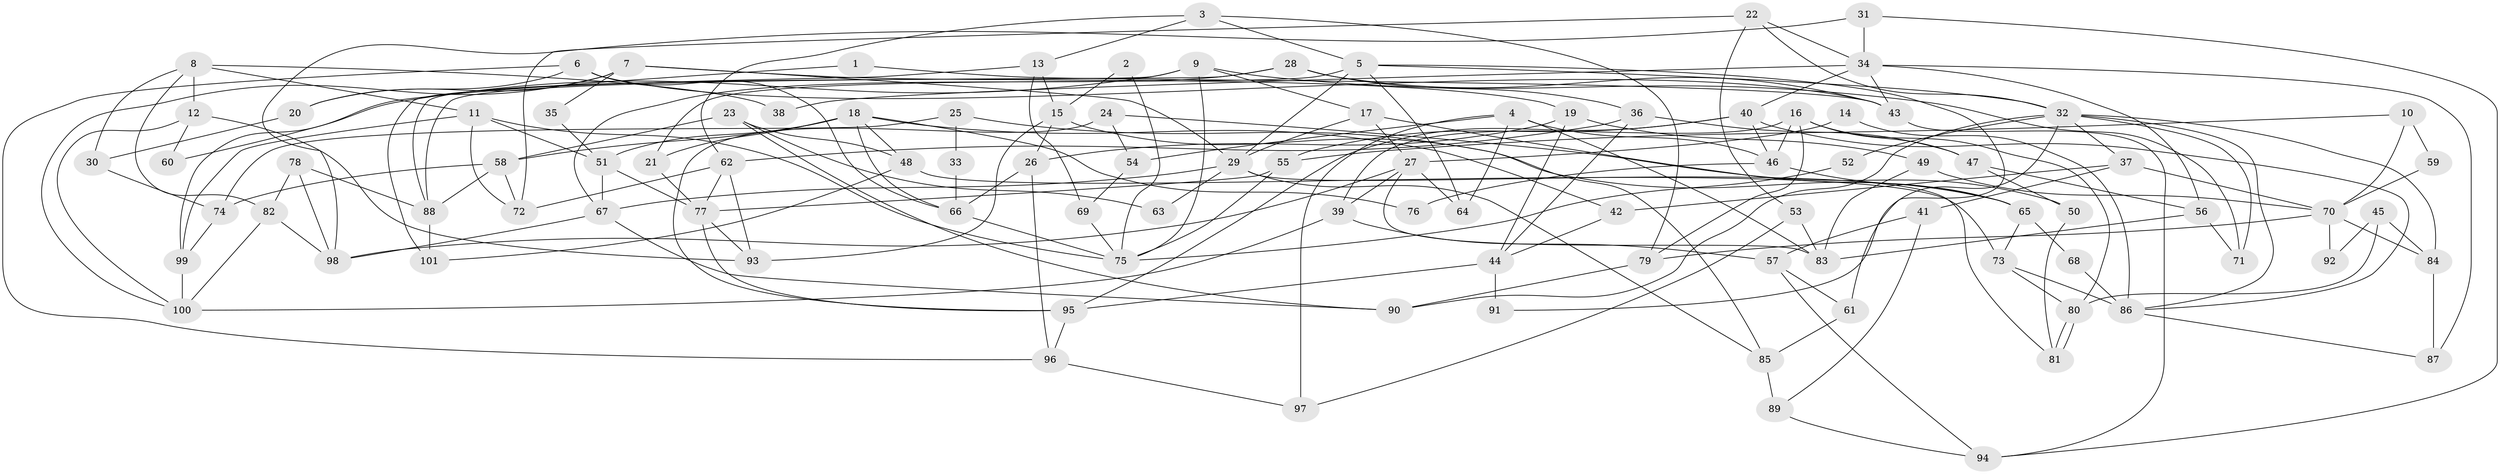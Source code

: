 // coarse degree distribution, {2: 0.12857142857142856, 5: 0.2, 4: 0.32857142857142857, 3: 0.17142857142857143, 6: 0.02857142857142857, 11: 0.014285714285714285, 8: 0.02857142857142857, 9: 0.05714285714285714, 7: 0.04285714285714286}
// Generated by graph-tools (version 1.1) at 2025/54/03/04/25 21:54:28]
// undirected, 101 vertices, 202 edges
graph export_dot {
graph [start="1"]
  node [color=gray90,style=filled];
  1;
  2;
  3;
  4;
  5;
  6;
  7;
  8;
  9;
  10;
  11;
  12;
  13;
  14;
  15;
  16;
  17;
  18;
  19;
  20;
  21;
  22;
  23;
  24;
  25;
  26;
  27;
  28;
  29;
  30;
  31;
  32;
  33;
  34;
  35;
  36;
  37;
  38;
  39;
  40;
  41;
  42;
  43;
  44;
  45;
  46;
  47;
  48;
  49;
  50;
  51;
  52;
  53;
  54;
  55;
  56;
  57;
  58;
  59;
  60;
  61;
  62;
  63;
  64;
  65;
  66;
  67;
  68;
  69;
  70;
  71;
  72;
  73;
  74;
  75;
  76;
  77;
  78;
  79;
  80;
  81;
  82;
  83;
  84;
  85;
  86;
  87;
  88;
  89;
  90;
  91;
  92;
  93;
  94;
  95;
  96;
  97;
  98;
  99;
  100;
  101;
  1 -- 99;
  1 -- 43;
  2 -- 75;
  2 -- 15;
  3 -- 79;
  3 -- 5;
  3 -- 13;
  3 -- 62;
  4 -- 46;
  4 -- 64;
  4 -- 54;
  4 -- 83;
  4 -- 97;
  5 -- 21;
  5 -- 32;
  5 -- 29;
  5 -- 61;
  5 -- 64;
  6 -- 66;
  6 -- 43;
  6 -- 20;
  6 -- 96;
  7 -- 29;
  7 -- 100;
  7 -- 19;
  7 -- 20;
  7 -- 35;
  8 -- 82;
  8 -- 11;
  8 -- 12;
  8 -- 30;
  8 -- 38;
  9 -- 71;
  9 -- 75;
  9 -- 17;
  9 -- 60;
  9 -- 88;
  10 -- 70;
  10 -- 55;
  10 -- 59;
  11 -- 72;
  11 -- 51;
  11 -- 75;
  11 -- 99;
  12 -- 93;
  12 -- 60;
  12 -- 100;
  13 -- 15;
  13 -- 69;
  13 -- 101;
  14 -- 27;
  14 -- 86;
  15 -- 26;
  15 -- 93;
  15 -- 85;
  16 -- 46;
  16 -- 79;
  16 -- 39;
  16 -- 47;
  16 -- 80;
  17 -- 29;
  17 -- 27;
  17 -- 65;
  18 -- 58;
  18 -- 48;
  18 -- 21;
  18 -- 42;
  18 -- 51;
  18 -- 66;
  18 -- 76;
  19 -- 44;
  19 -- 26;
  19 -- 49;
  20 -- 30;
  21 -- 77;
  22 -- 53;
  22 -- 34;
  22 -- 32;
  22 -- 72;
  23 -- 90;
  23 -- 58;
  23 -- 48;
  23 -- 63;
  24 -- 95;
  24 -- 50;
  24 -- 54;
  25 -- 65;
  25 -- 74;
  25 -- 33;
  26 -- 66;
  26 -- 96;
  27 -- 98;
  27 -- 39;
  27 -- 64;
  27 -- 83;
  28 -- 67;
  28 -- 36;
  28 -- 43;
  28 -- 88;
  29 -- 85;
  29 -- 63;
  29 -- 67;
  29 -- 81;
  30 -- 74;
  31 -- 94;
  31 -- 98;
  31 -- 34;
  32 -- 84;
  32 -- 37;
  32 -- 52;
  32 -- 71;
  32 -- 86;
  32 -- 90;
  32 -- 91;
  33 -- 66;
  34 -- 40;
  34 -- 38;
  34 -- 43;
  34 -- 56;
  34 -- 87;
  35 -- 51;
  36 -- 47;
  36 -- 62;
  36 -- 44;
  37 -- 42;
  37 -- 41;
  37 -- 70;
  39 -- 57;
  39 -- 100;
  40 -- 86;
  40 -- 55;
  40 -- 46;
  40 -- 95;
  41 -- 89;
  41 -- 57;
  42 -- 44;
  43 -- 94;
  44 -- 95;
  44 -- 91;
  45 -- 84;
  45 -- 80;
  45 -- 92;
  46 -- 65;
  46 -- 76;
  47 -- 56;
  47 -- 50;
  48 -- 101;
  48 -- 73;
  49 -- 83;
  49 -- 70;
  50 -- 81;
  51 -- 77;
  51 -- 67;
  52 -- 75;
  53 -- 97;
  53 -- 83;
  54 -- 69;
  55 -- 75;
  55 -- 77;
  56 -- 83;
  56 -- 71;
  57 -- 61;
  57 -- 94;
  58 -- 74;
  58 -- 88;
  58 -- 72;
  59 -- 70;
  61 -- 85;
  62 -- 72;
  62 -- 77;
  62 -- 93;
  65 -- 73;
  65 -- 68;
  66 -- 75;
  67 -- 90;
  67 -- 98;
  68 -- 86;
  69 -- 75;
  70 -- 79;
  70 -- 84;
  70 -- 92;
  73 -- 80;
  73 -- 86;
  74 -- 99;
  77 -- 95;
  77 -- 93;
  78 -- 98;
  78 -- 88;
  78 -- 82;
  79 -- 90;
  80 -- 81;
  80 -- 81;
  82 -- 100;
  82 -- 98;
  84 -- 87;
  85 -- 89;
  86 -- 87;
  88 -- 101;
  89 -- 94;
  95 -- 96;
  96 -- 97;
  99 -- 100;
}
